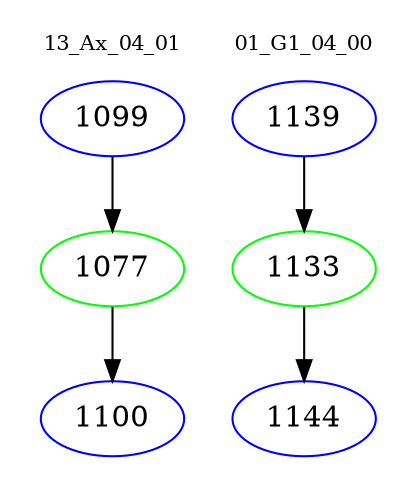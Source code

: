 digraph{
subgraph cluster_0 {
color = white
label = "13_Ax_04_01";
fontsize=10;
T0_1099 [label="1099", color="blue"]
T0_1099 -> T0_1077 [color="black"]
T0_1077 [label="1077", color="green"]
T0_1077 -> T0_1100 [color="black"]
T0_1100 [label="1100", color="blue"]
}
subgraph cluster_1 {
color = white
label = "01_G1_04_00";
fontsize=10;
T1_1139 [label="1139", color="blue"]
T1_1139 -> T1_1133 [color="black"]
T1_1133 [label="1133", color="green"]
T1_1133 -> T1_1144 [color="black"]
T1_1144 [label="1144", color="blue"]
}
}
